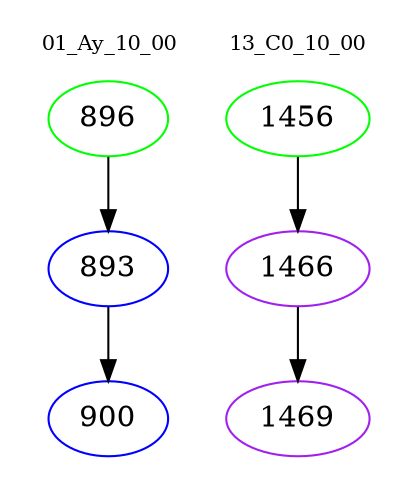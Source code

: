 digraph{
subgraph cluster_0 {
color = white
label = "01_Ay_10_00";
fontsize=10;
T0_896 [label="896", color="green"]
T0_896 -> T0_893 [color="black"]
T0_893 [label="893", color="blue"]
T0_893 -> T0_900 [color="black"]
T0_900 [label="900", color="blue"]
}
subgraph cluster_1 {
color = white
label = "13_C0_10_00";
fontsize=10;
T1_1456 [label="1456", color="green"]
T1_1456 -> T1_1466 [color="black"]
T1_1466 [label="1466", color="purple"]
T1_1466 -> T1_1469 [color="black"]
T1_1469 [label="1469", color="purple"]
}
}
